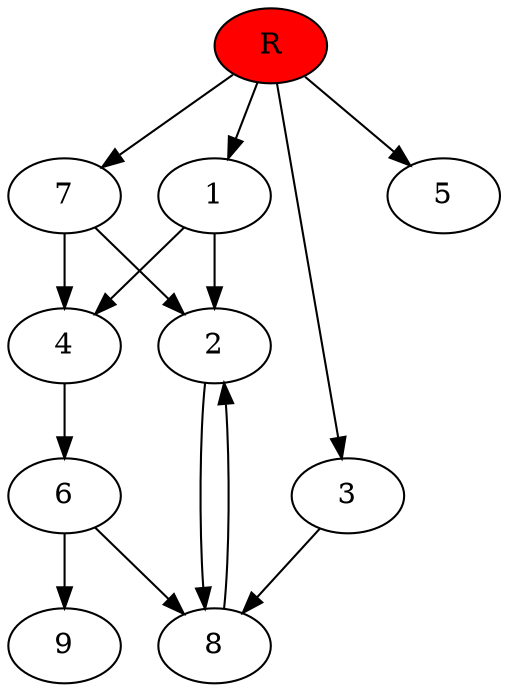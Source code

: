 digraph prb19648 {
	1
	2
	3
	4
	5
	6
	7
	8
	R [fillcolor="#ff0000" style=filled]
	1 -> 2
	1 -> 4
	2 -> 8
	3 -> 8
	4 -> 6
	6 -> 8
	6 -> 9
	7 -> 2
	7 -> 4
	8 -> 2
	R -> 1
	R -> 3
	R -> 5
	R -> 7
}

